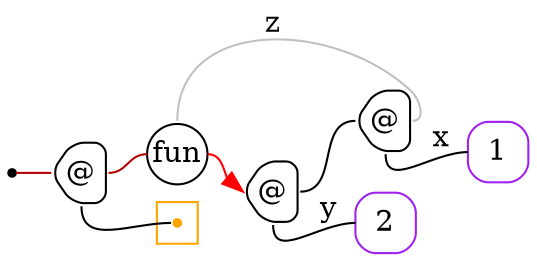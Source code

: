 digraph G {
  rankdir=LR;
  edge[arrowhead=none,arrowtail=none];
  node[fixedsize=true,shape=circle]
  size="9.201041666666667,5.219270833333334";
  labeldistance=0;
  nodesep=.175;
  ranksep=.175;

 nd1[shape=point];
   nd29[label="1",tooltip="nd29-ConstGraph",style=rounded,orientation=90,shape=square,width=.4,height=.4,color="purple"];
   nd36[label="2",tooltip="nd36-ConstGraph",style=rounded,orientation=90,shape=square,width=.4,height=.4,color="purple"];
 nd47[label="@",tooltip="nd47-AppGraph",style=rounded,orientation=90,shape=house,width=.4,height=.4,color="#000000"];
 subgraph cluster_nd52 {
   graph[style=fill,color="orange"];
   ndcluster_nd52[tooltip="nd52",orientation=90,shape=point,color="orange"];
 };
 nd109[label="fun",tooltip="nd109-AbsGraph",style=rounded,width=.4,height=.4,color="#000000"];
 nd110[label="@",tooltip="nd110-AppGraph",style=rounded,orientation=90,shape=house,width=.4,height=.4,color="#000000"];
 nd111[label="@",tooltip="nd111-AppGraph",style=rounded,orientation=90,shape=house,width=.4,height=.4,color="#000000"];

  nd47->nd109[tailport=e,headport=w,color="#b70000",arrowhead=none,arrowtail=none];
  nd47->ndcluster_nd52[tailport=s,headport=w];
  nd1->nd47[tailport=e,headport=w,color="#b70000",arrowhead=none,arrowtail=none];
  nd109->nd111[dir=back,label="z",headport=e,tailport=n,color=grey,arrowhead=none,arrowtail=none];
  nd110->nd111[tailport=e,headport=w];
  nd109->nd110[tailport=e,headport=w,color=red,arrowhead=normal];
  nd110->nd36[label="y",tailport=s,headport=w];
  nd111->nd29[label="x",tailport=s,headport=w];
}